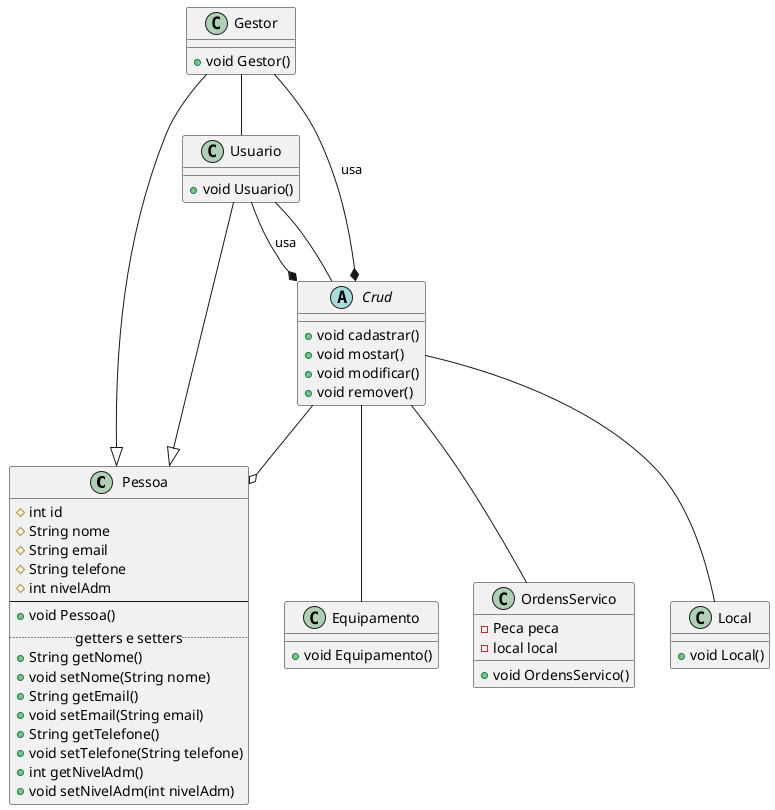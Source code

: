 @startuml

    Class Pessoa {
        # int id
        # String nome
        # String email
        # String telefone
        # int nivelAdm
        --
        + void Pessoa()
        .. getters e setters ..
        + String getNome()
        + void setNome(String nome)
        + String getEmail()
        + void setEmail(String email)
        + String getTelefone()
        + void setTelefone(String telefone)
        + int getNivelAdm()
        + void setNivelAdm(int nivelAdm)
    } 

    Class Usuario{  
        + void Usuario()
    }
    Class Gestor{
        + void Gestor()
    }
    abstract class Crud{
        + void cadastrar()
        + void mostar()
        + void modificar()
        + void remover()
    }

    class Equipamento{
        + void Equipamento()
    }

    class OrdensServico{
        - Peca peca
        - local local

        + void OrdensServico()
    }
    
    Class Local{
        + void Local()
    }

    Usuario --|> Pessoa
    Gestor --|> Pessoa
    Gestor -- Usuario
    Gestor --* Crud : usa
    Usuario --* Crud : usa
    Crud --o Pessoa
    Crud -- Usuario
    Crud -- Equipamento
    Crud -- OrdensServico
    Crud -- Local

@enduml
